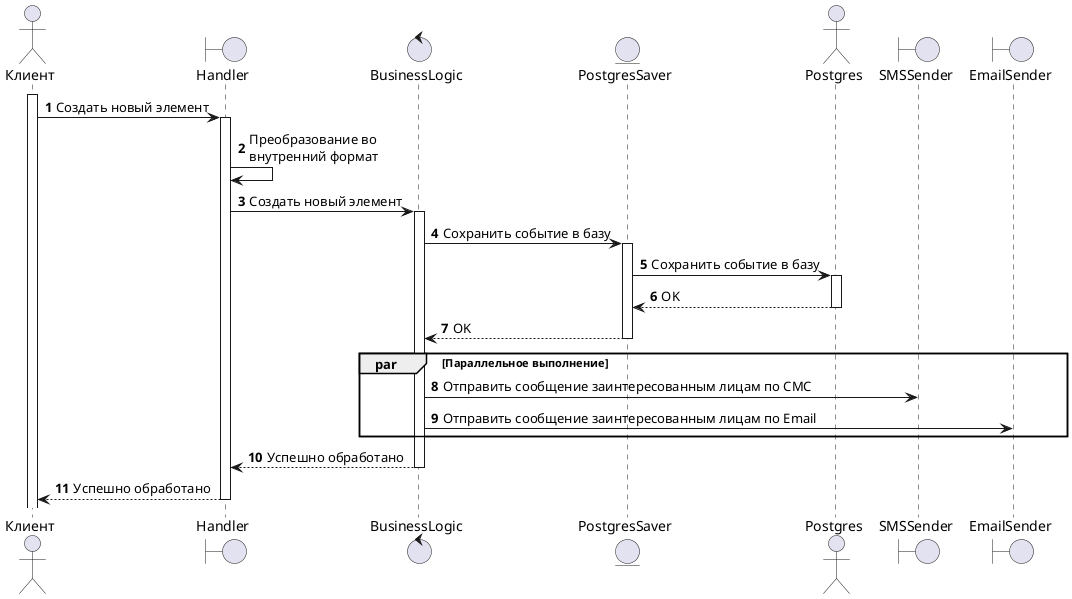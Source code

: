 @startuml

autonumber

actor Клиент as Client
boundary Handler
control BusinessLogic
entity PostgresSaver
actor Postgres
boundary SMSSender
boundary EmailSender

activate Client
Client -> Handler: Создать новый элемент
activate Handler
Handler -> Handler: Преобразование во\nвнутренний формат
Handler -> BusinessLogic: Создать новый элемент
activate BusinessLogic
BusinessLogic -> PostgresSaver: Сохранить событие в базу
activate PostgresSaver
PostgresSaver -> Postgres: Сохранить событие в базу
activate Postgres
Postgres --> PostgresSaver: OK
deactivate Postgres
PostgresSaver --> BusinessLogic: OK
deactivate PostgresSaver
par Параллельное выполнение
BusinessLogic -> SMSSender: Отправить сообщение заинтересованным лицам по СМС
BusinessLogic -> EmailSender: Отправить сообщение заинтересованным лицам по Email
end
BusinessLogic --> Handler: Успешно обработано
deactivate BusinessLogic
Handler --> Client: Успешно обработано
deactivate Handler
@enduml